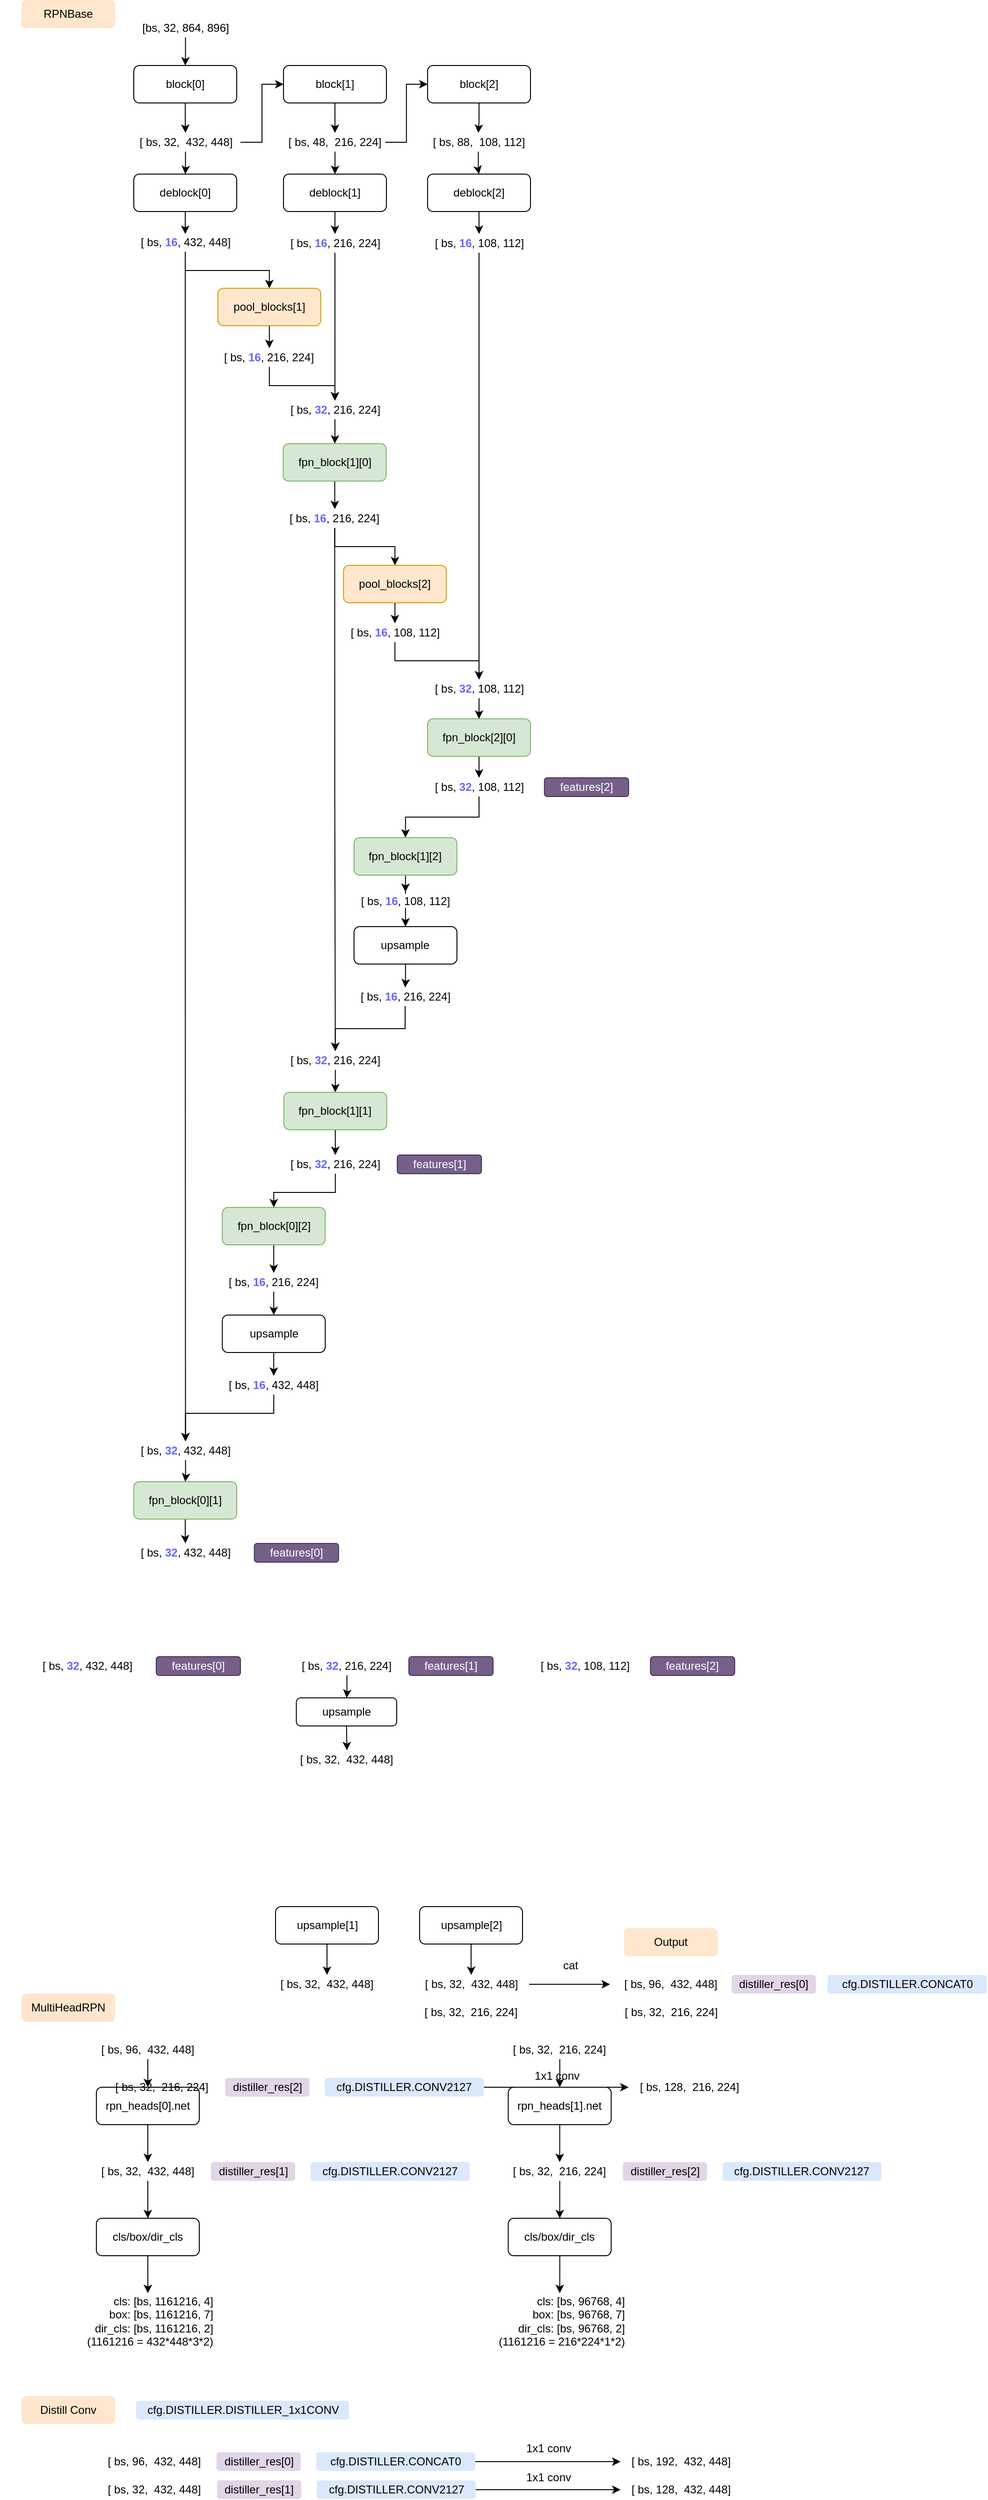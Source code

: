 <mxfile version="14.8.0" type="github">
  <diagram id="KPbSdK8hrhy4o_54Y12F" name="Page-1">
    <mxGraphModel dx="1357" dy="777" grid="1" gridSize="10" guides="1" tooltips="1" connect="1" arrows="1" fold="1" page="1" pageScale="1" pageWidth="2500" pageHeight="3200" math="0" shadow="0">
      <root>
        <mxCell id="0" />
        <mxCell id="1" parent="0" />
        <mxCell id="MGecMGWnMkol5uJ0eFOr-1" style="edgeStyle=orthogonalEdgeStyle;rounded=0;orthogonalLoop=1;jettySize=auto;html=1;entryX=0.5;entryY=0;entryDx=0;entryDy=0;" edge="1" parent="1" source="MGecMGWnMkol5uJ0eFOr-2" target="MGecMGWnMkol5uJ0eFOr-8">
          <mxGeometry relative="1" as="geometry" />
        </mxCell>
        <mxCell id="MGecMGWnMkol5uJ0eFOr-2" value="block[0]" style="rounded=1;whiteSpace=wrap;html=1;" vertex="1" parent="1">
          <mxGeometry x="160" y="140" width="110" height="40" as="geometry" />
        </mxCell>
        <mxCell id="MGecMGWnMkol5uJ0eFOr-3" style="edgeStyle=orthogonalEdgeStyle;rounded=0;orthogonalLoop=1;jettySize=auto;html=1;entryX=0.5;entryY=0;entryDx=0;entryDy=0;" edge="1" parent="1" source="MGecMGWnMkol5uJ0eFOr-4" target="MGecMGWnMkol5uJ0eFOr-10">
          <mxGeometry relative="1" as="geometry" />
        </mxCell>
        <mxCell id="MGecMGWnMkol5uJ0eFOr-4" value="block[1]" style="rounded=1;whiteSpace=wrap;html=1;" vertex="1" parent="1">
          <mxGeometry x="320" y="140" width="110" height="40" as="geometry" />
        </mxCell>
        <mxCell id="MGecMGWnMkol5uJ0eFOr-5" style="edgeStyle=orthogonalEdgeStyle;rounded=0;orthogonalLoop=1;jettySize=auto;html=1;entryX=0.5;entryY=0;entryDx=0;entryDy=0;" edge="1" parent="1" source="MGecMGWnMkol5uJ0eFOr-6" target="MGecMGWnMkol5uJ0eFOr-12">
          <mxGeometry relative="1" as="geometry" />
        </mxCell>
        <mxCell id="MGecMGWnMkol5uJ0eFOr-6" value="block[2]" style="rounded=1;whiteSpace=wrap;html=1;" vertex="1" parent="1">
          <mxGeometry x="474" y="140" width="110" height="40" as="geometry" />
        </mxCell>
        <mxCell id="MGecMGWnMkol5uJ0eFOr-7" style="edgeStyle=orthogonalEdgeStyle;rounded=0;orthogonalLoop=1;jettySize=auto;html=1;entryX=0.5;entryY=0;entryDx=0;entryDy=0;" edge="1" parent="1" source="MGecMGWnMkol5uJ0eFOr-8" target="MGecMGWnMkol5uJ0eFOr-14">
          <mxGeometry relative="1" as="geometry" />
        </mxCell>
        <mxCell id="MGecMGWnMkol5uJ0eFOr-87" style="edgeStyle=orthogonalEdgeStyle;rounded=0;orthogonalLoop=1;jettySize=auto;html=1;entryX=0;entryY=0.5;entryDx=0;entryDy=0;" edge="1" parent="1" source="MGecMGWnMkol5uJ0eFOr-8" target="MGecMGWnMkol5uJ0eFOr-4">
          <mxGeometry relative="1" as="geometry" />
        </mxCell>
        <mxCell id="MGecMGWnMkol5uJ0eFOr-8" value="[ bs, 32,&amp;nbsp; 432, 448]" style="text;html=1;strokeColor=none;fillColor=none;align=center;verticalAlign=middle;whiteSpace=wrap;rounded=0;" vertex="1" parent="1">
          <mxGeometry x="156.5" y="212" width="117.5" height="20" as="geometry" />
        </mxCell>
        <mxCell id="MGecMGWnMkol5uJ0eFOr-9" style="edgeStyle=orthogonalEdgeStyle;rounded=0;orthogonalLoop=1;jettySize=auto;html=1;entryX=0.5;entryY=0;entryDx=0;entryDy=0;" edge="1" parent="1" source="MGecMGWnMkol5uJ0eFOr-10" target="MGecMGWnMkol5uJ0eFOr-16">
          <mxGeometry relative="1" as="geometry" />
        </mxCell>
        <mxCell id="MGecMGWnMkol5uJ0eFOr-88" style="edgeStyle=orthogonalEdgeStyle;rounded=0;orthogonalLoop=1;jettySize=auto;html=1;entryX=0;entryY=0.5;entryDx=0;entryDy=0;" edge="1" parent="1" source="MGecMGWnMkol5uJ0eFOr-10" target="MGecMGWnMkol5uJ0eFOr-6">
          <mxGeometry relative="1" as="geometry" />
        </mxCell>
        <mxCell id="MGecMGWnMkol5uJ0eFOr-10" value="[ bs, 48,&amp;nbsp; 216, 224]" style="text;html=1;strokeColor=none;fillColor=none;align=center;verticalAlign=middle;whiteSpace=wrap;rounded=0;" vertex="1" parent="1">
          <mxGeometry x="321.25" y="212" width="107.5" height="20" as="geometry" />
        </mxCell>
        <mxCell id="MGecMGWnMkol5uJ0eFOr-11" style="edgeStyle=orthogonalEdgeStyle;rounded=0;orthogonalLoop=1;jettySize=auto;html=1;entryX=0.5;entryY=0;entryDx=0;entryDy=0;" edge="1" parent="1" source="MGecMGWnMkol5uJ0eFOr-12" target="MGecMGWnMkol5uJ0eFOr-18">
          <mxGeometry relative="1" as="geometry" />
        </mxCell>
        <mxCell id="MGecMGWnMkol5uJ0eFOr-12" value="[ bs, 88,&amp;nbsp; 108, 112]" style="text;html=1;strokeColor=none;fillColor=none;align=center;verticalAlign=middle;whiteSpace=wrap;rounded=0;" vertex="1" parent="1">
          <mxGeometry x="472.5" y="212" width="111.5" height="20" as="geometry" />
        </mxCell>
        <mxCell id="MGecMGWnMkol5uJ0eFOr-13" style="edgeStyle=orthogonalEdgeStyle;rounded=0;orthogonalLoop=1;jettySize=auto;html=1;entryX=0.5;entryY=0;entryDx=0;entryDy=0;" edge="1" parent="1" source="MGecMGWnMkol5uJ0eFOr-14">
          <mxGeometry relative="1" as="geometry">
            <mxPoint x="215" y="320" as="targetPoint" />
          </mxGeometry>
        </mxCell>
        <mxCell id="MGecMGWnMkol5uJ0eFOr-14" value="deblock[0]" style="rounded=1;whiteSpace=wrap;html=1;" vertex="1" parent="1">
          <mxGeometry x="160" y="256" width="110" height="40" as="geometry" />
        </mxCell>
        <mxCell id="MGecMGWnMkol5uJ0eFOr-15" style="edgeStyle=orthogonalEdgeStyle;rounded=0;orthogonalLoop=1;jettySize=auto;html=1;" edge="1" parent="1" source="MGecMGWnMkol5uJ0eFOr-16" target="MGecMGWnMkol5uJ0eFOr-22">
          <mxGeometry relative="1" as="geometry" />
        </mxCell>
        <mxCell id="MGecMGWnMkol5uJ0eFOr-16" value="deblock[1]" style="rounded=1;whiteSpace=wrap;html=1;" vertex="1" parent="1">
          <mxGeometry x="320" y="256" width="110" height="40" as="geometry" />
        </mxCell>
        <mxCell id="MGecMGWnMkol5uJ0eFOr-17" style="edgeStyle=orthogonalEdgeStyle;rounded=0;orthogonalLoop=1;jettySize=auto;html=1;entryX=0.5;entryY=0;entryDx=0;entryDy=0;" edge="1" parent="1" source="MGecMGWnMkol5uJ0eFOr-18" target="MGecMGWnMkol5uJ0eFOr-24">
          <mxGeometry relative="1" as="geometry" />
        </mxCell>
        <mxCell id="MGecMGWnMkol5uJ0eFOr-18" value="deblock[2]" style="rounded=1;whiteSpace=wrap;html=1;" vertex="1" parent="1">
          <mxGeometry x="474" y="256" width="110" height="40" as="geometry" />
        </mxCell>
        <mxCell id="MGecMGWnMkol5uJ0eFOr-105" style="edgeStyle=orthogonalEdgeStyle;rounded=0;orthogonalLoop=1;jettySize=auto;html=1;entryX=0.5;entryY=0;entryDx=0;entryDy=0;" edge="1" parent="1" source="MGecMGWnMkol5uJ0eFOr-20" target="MGecMGWnMkol5uJ0eFOr-90">
          <mxGeometry relative="1" as="geometry" />
        </mxCell>
        <mxCell id="MGecMGWnMkol5uJ0eFOr-142" style="edgeStyle=orthogonalEdgeStyle;rounded=0;orthogonalLoop=1;jettySize=auto;html=1;entryX=0.5;entryY=0;entryDx=0;entryDy=0;" edge="1" parent="1" source="MGecMGWnMkol5uJ0eFOr-20" target="MGecMGWnMkol5uJ0eFOr-141">
          <mxGeometry relative="1" as="geometry" />
        </mxCell>
        <mxCell id="MGecMGWnMkol5uJ0eFOr-20" value="[ bs, &lt;font color=&quot;#6666ff&quot;&gt;&lt;b&gt;16&lt;/b&gt;&lt;/font&gt;, 432, 448]" style="text;html=1;strokeColor=none;fillColor=none;align=center;verticalAlign=middle;whiteSpace=wrap;rounded=0;" vertex="1" parent="1">
          <mxGeometry x="122.5" y="319" width="185" height="20" as="geometry" />
        </mxCell>
        <mxCell id="MGecMGWnMkol5uJ0eFOr-98" style="edgeStyle=orthogonalEdgeStyle;rounded=0;orthogonalLoop=1;jettySize=auto;html=1;entryX=0.5;entryY=0;entryDx=0;entryDy=0;" edge="1" parent="1" source="MGecMGWnMkol5uJ0eFOr-22" target="MGecMGWnMkol5uJ0eFOr-94">
          <mxGeometry relative="1" as="geometry" />
        </mxCell>
        <mxCell id="MGecMGWnMkol5uJ0eFOr-22" value="[ bs,&amp;nbsp;&lt;font color=&quot;#6666ff&quot;&gt;&lt;b&gt;16&lt;/b&gt;&lt;/font&gt;,&amp;nbsp;216, 224]" style="text;html=1;strokeColor=none;fillColor=none;align=center;verticalAlign=middle;whiteSpace=wrap;rounded=0;" vertex="1" parent="1">
          <mxGeometry x="282.5" y="320" width="185" height="20" as="geometry" />
        </mxCell>
        <mxCell id="MGecMGWnMkol5uJ0eFOr-110" style="edgeStyle=orthogonalEdgeStyle;rounded=0;orthogonalLoop=1;jettySize=auto;html=1;entryX=0.5;entryY=0;entryDx=0;entryDy=0;" edge="1" parent="1" source="MGecMGWnMkol5uJ0eFOr-24" target="MGecMGWnMkol5uJ0eFOr-108">
          <mxGeometry relative="1" as="geometry" />
        </mxCell>
        <mxCell id="MGecMGWnMkol5uJ0eFOr-24" value="[ bs,&amp;nbsp;&lt;b style=&quot;color: rgb(102 , 102 , 255)&quot;&gt;16&lt;/b&gt;, 108, 112]" style="text;html=1;strokeColor=none;fillColor=none;align=center;verticalAlign=middle;whiteSpace=wrap;rounded=0;" vertex="1" parent="1">
          <mxGeometry x="436.5" y="320" width="185" height="20" as="geometry" />
        </mxCell>
        <mxCell id="MGecMGWnMkol5uJ0eFOr-25" style="edgeStyle=orthogonalEdgeStyle;rounded=0;orthogonalLoop=1;jettySize=auto;html=1;entryX=0.5;entryY=0;entryDx=0;entryDy=0;exitX=0.5;exitY=1;exitDx=0;exitDy=0;" edge="1" parent="1" source="MGecMGWnMkol5uJ0eFOr-26" target="MGecMGWnMkol5uJ0eFOr-27">
          <mxGeometry relative="1" as="geometry" />
        </mxCell>
        <mxCell id="MGecMGWnMkol5uJ0eFOr-26" value="upsample" style="rounded=1;whiteSpace=wrap;html=1;" vertex="1" parent="1">
          <mxGeometry x="333.75" y="1884" width="107.25" height="30" as="geometry" />
        </mxCell>
        <mxCell id="MGecMGWnMkol5uJ0eFOr-27" value="[ bs, 32,&amp;nbsp; 432, 448]" style="text;html=1;strokeColor=none;fillColor=none;align=center;verticalAlign=middle;whiteSpace=wrap;rounded=0;" vertex="1" parent="1">
          <mxGeometry x="295.25" y="1940" width="185" height="20" as="geometry" />
        </mxCell>
        <mxCell id="MGecMGWnMkol5uJ0eFOr-28" style="edgeStyle=orthogonalEdgeStyle;rounded=0;orthogonalLoop=1;jettySize=auto;html=1;entryX=0.5;entryY=0;entryDx=0;entryDy=0;" edge="1" parent="1" source="MGecMGWnMkol5uJ0eFOr-29" target="MGecMGWnMkol5uJ0eFOr-32">
          <mxGeometry relative="1" as="geometry" />
        </mxCell>
        <mxCell id="MGecMGWnMkol5uJ0eFOr-29" value="upsample[1]" style="rounded=1;whiteSpace=wrap;html=1;" vertex="1" parent="1">
          <mxGeometry x="311.5" y="2107" width="110" height="40" as="geometry" />
        </mxCell>
        <mxCell id="MGecMGWnMkol5uJ0eFOr-30" style="edgeStyle=orthogonalEdgeStyle;rounded=0;orthogonalLoop=1;jettySize=auto;html=1;entryX=0.5;entryY=0;entryDx=0;entryDy=0;" edge="1" parent="1" source="MGecMGWnMkol5uJ0eFOr-31" target="MGecMGWnMkol5uJ0eFOr-34">
          <mxGeometry relative="1" as="geometry" />
        </mxCell>
        <mxCell id="MGecMGWnMkol5uJ0eFOr-31" value="upsample[2]" style="rounded=1;whiteSpace=wrap;html=1;" vertex="1" parent="1">
          <mxGeometry x="465.5" y="2107" width="110" height="40" as="geometry" />
        </mxCell>
        <mxCell id="MGecMGWnMkol5uJ0eFOr-32" value="[ bs, 32,&amp;nbsp; 432, 448]" style="text;html=1;strokeColor=none;fillColor=none;align=center;verticalAlign=middle;whiteSpace=wrap;rounded=0;" vertex="1" parent="1">
          <mxGeometry x="274" y="2180" width="185" height="20" as="geometry" />
        </mxCell>
        <mxCell id="MGecMGWnMkol5uJ0eFOr-33" style="edgeStyle=orthogonalEdgeStyle;rounded=0;orthogonalLoop=1;jettySize=auto;html=1;" edge="1" parent="1" source="MGecMGWnMkol5uJ0eFOr-34" target="MGecMGWnMkol5uJ0eFOr-36">
          <mxGeometry relative="1" as="geometry" />
        </mxCell>
        <mxCell id="MGecMGWnMkol5uJ0eFOr-34" value="[ bs, 32,&amp;nbsp; 432, 448]" style="text;html=1;strokeColor=none;fillColor=none;align=center;verticalAlign=middle;whiteSpace=wrap;rounded=0;" vertex="1" parent="1">
          <mxGeometry x="459" y="2180" width="123.5" height="20" as="geometry" />
        </mxCell>
        <mxCell id="MGecMGWnMkol5uJ0eFOr-35" value="[ bs, 32,&amp;nbsp; 216, 224]" style="text;html=1;strokeColor=none;fillColor=none;align=center;verticalAlign=middle;whiteSpace=wrap;rounded=0;" vertex="1" parent="1">
          <mxGeometry x="428" y="2210" width="185" height="20" as="geometry" />
        </mxCell>
        <mxCell id="MGecMGWnMkol5uJ0eFOr-36" value="[ bs, 96,&amp;nbsp; 432, 448]" style="text;html=1;strokeColor=none;fillColor=none;align=center;verticalAlign=middle;whiteSpace=wrap;rounded=0;" vertex="1" parent="1">
          <mxGeometry x="669" y="2180" width="130" height="20" as="geometry" />
        </mxCell>
        <mxCell id="MGecMGWnMkol5uJ0eFOr-37" value="[ bs, 32,&amp;nbsp; 216, 224]" style="text;html=1;strokeColor=none;fillColor=none;align=center;verticalAlign=middle;whiteSpace=wrap;rounded=0;" vertex="1" parent="1">
          <mxGeometry x="641.5" y="2210" width="185" height="20" as="geometry" />
        </mxCell>
        <mxCell id="MGecMGWnMkol5uJ0eFOr-38" value="cat" style="text;html=1;strokeColor=none;fillColor=none;align=center;verticalAlign=middle;whiteSpace=wrap;rounded=0;" vertex="1" parent="1">
          <mxGeometry x="591.5" y="2160" width="70" height="20" as="geometry" />
        </mxCell>
        <mxCell id="MGecMGWnMkol5uJ0eFOr-39" value="RPNBase" style="rounded=1;whiteSpace=wrap;html=1;fillColor=#ffe6cc;strokeColor=none;" vertex="1" parent="1">
          <mxGeometry x="40" y="70" width="100" height="30" as="geometry" />
        </mxCell>
        <mxCell id="MGecMGWnMkol5uJ0eFOr-40" value="Output" style="rounded=1;whiteSpace=wrap;html=1;fillColor=#ffe6cc;strokeColor=none;" vertex="1" parent="1">
          <mxGeometry x="684" y="2130" width="100" height="30" as="geometry" />
        </mxCell>
        <mxCell id="MGecMGWnMkol5uJ0eFOr-41" value="distiller_res[0]" style="rounded=1;whiteSpace=wrap;html=1;fillColor=#e1d5e7;strokeColor=none;" vertex="1" parent="1">
          <mxGeometry x="799" y="2180" width="90" height="20" as="geometry" />
        </mxCell>
        <mxCell id="MGecMGWnMkol5uJ0eFOr-42" value="MultiHeadRPN" style="rounded=1;whiteSpace=wrap;html=1;fillColor=#ffe6cc;strokeColor=none;" vertex="1" parent="1">
          <mxGeometry x="40.0" y="2200" width="100" height="30" as="geometry" />
        </mxCell>
        <mxCell id="MGecMGWnMkol5uJ0eFOr-43" value="cfg.DISTILLER.CONCAT0" style="rounded=1;whiteSpace=wrap;html=1;fillColor=#dae8fc;strokeColor=none;" vertex="1" parent="1">
          <mxGeometry x="901.5" y="2180" width="170" height="20" as="geometry" />
        </mxCell>
        <mxCell id="MGecMGWnMkol5uJ0eFOr-44" style="edgeStyle=orthogonalEdgeStyle;rounded=0;orthogonalLoop=1;jettySize=auto;html=1;entryX=0.5;entryY=0;entryDx=0;entryDy=0;" edge="1" parent="1" source="MGecMGWnMkol5uJ0eFOr-45" target="MGecMGWnMkol5uJ0eFOr-49">
          <mxGeometry relative="1" as="geometry" />
        </mxCell>
        <mxCell id="MGecMGWnMkol5uJ0eFOr-45" value="rpn_heads[0].net" style="rounded=1;whiteSpace=wrap;html=1;" vertex="1" parent="1">
          <mxGeometry x="120" y="2300" width="110" height="40" as="geometry" />
        </mxCell>
        <mxCell id="MGecMGWnMkol5uJ0eFOr-46" style="edgeStyle=orthogonalEdgeStyle;rounded=0;orthogonalLoop=1;jettySize=auto;html=1;entryX=0.5;entryY=0;entryDx=0;entryDy=0;" edge="1" parent="1" source="MGecMGWnMkol5uJ0eFOr-47" target="MGecMGWnMkol5uJ0eFOr-45">
          <mxGeometry relative="1" as="geometry" />
        </mxCell>
        <mxCell id="MGecMGWnMkol5uJ0eFOr-47" value="[ bs, 96,&amp;nbsp; 432, 448]" style="text;html=1;strokeColor=none;fillColor=none;align=center;verticalAlign=middle;whiteSpace=wrap;rounded=0;" vertex="1" parent="1">
          <mxGeometry x="110" y="2250" width="130" height="20" as="geometry" />
        </mxCell>
        <mxCell id="MGecMGWnMkol5uJ0eFOr-48" style="edgeStyle=orthogonalEdgeStyle;rounded=0;orthogonalLoop=1;jettySize=auto;html=1;" edge="1" parent="1" source="MGecMGWnMkol5uJ0eFOr-49" target="MGecMGWnMkol5uJ0eFOr-51">
          <mxGeometry relative="1" as="geometry" />
        </mxCell>
        <mxCell id="MGecMGWnMkol5uJ0eFOr-49" value="[ bs, 32,&amp;nbsp; 432, 448]" style="text;html=1;strokeColor=none;fillColor=none;align=center;verticalAlign=middle;whiteSpace=wrap;rounded=0;" vertex="1" parent="1">
          <mxGeometry x="110" y="2380" width="130" height="20" as="geometry" />
        </mxCell>
        <mxCell id="MGecMGWnMkol5uJ0eFOr-50" style="edgeStyle=orthogonalEdgeStyle;rounded=0;orthogonalLoop=1;jettySize=auto;html=1;" edge="1" parent="1" source="MGecMGWnMkol5uJ0eFOr-51" target="MGecMGWnMkol5uJ0eFOr-52">
          <mxGeometry relative="1" as="geometry" />
        </mxCell>
        <mxCell id="MGecMGWnMkol5uJ0eFOr-51" value="cls/box/dir_cls" style="rounded=1;whiteSpace=wrap;html=1;" vertex="1" parent="1">
          <mxGeometry x="120" y="2440" width="110" height="40" as="geometry" />
        </mxCell>
        <mxCell id="MGecMGWnMkol5uJ0eFOr-52" value="cls: [bs, 1161216, 4]&lt;br&gt;box: [bs, 1161216, 7]&lt;br&gt;dir_cls: [bs, 1161216, 2]&lt;br&gt;(1161216 = 432*448*3*2)" style="text;html=1;strokeColor=none;fillColor=none;align=right;verticalAlign=middle;whiteSpace=wrap;rounded=0;" vertex="1" parent="1">
          <mxGeometry x="103.75" y="2520" width="142.5" height="60" as="geometry" />
        </mxCell>
        <mxCell id="MGecMGWnMkol5uJ0eFOr-53" value="distiller_res[1]" style="rounded=1;whiteSpace=wrap;html=1;fillColor=#e1d5e7;strokeColor=none;" vertex="1" parent="1">
          <mxGeometry x="242.5" y="2380" width="90" height="20" as="geometry" />
        </mxCell>
        <mxCell id="MGecMGWnMkol5uJ0eFOr-54" value="cfg.DISTILLER.CONV2127" style="rounded=1;whiteSpace=wrap;html=1;fillColor=#dae8fc;strokeColor=none;" vertex="1" parent="1">
          <mxGeometry x="349" y="2380" width="170" height="20" as="geometry" />
        </mxCell>
        <mxCell id="MGecMGWnMkol5uJ0eFOr-55" style="edgeStyle=orthogonalEdgeStyle;rounded=0;orthogonalLoop=1;jettySize=auto;html=1;entryX=0.5;entryY=0;entryDx=0;entryDy=0;" edge="1" parent="1" source="MGecMGWnMkol5uJ0eFOr-56" target="MGecMGWnMkol5uJ0eFOr-60">
          <mxGeometry relative="1" as="geometry" />
        </mxCell>
        <mxCell id="MGecMGWnMkol5uJ0eFOr-56" value="rpn_heads[1].net" style="rounded=1;whiteSpace=wrap;html=1;" vertex="1" parent="1">
          <mxGeometry x="560.25" y="2300" width="110" height="40" as="geometry" />
        </mxCell>
        <mxCell id="MGecMGWnMkol5uJ0eFOr-57" style="edgeStyle=orthogonalEdgeStyle;rounded=0;orthogonalLoop=1;jettySize=auto;html=1;entryX=0.5;entryY=0;entryDx=0;entryDy=0;" edge="1" parent="1" source="MGecMGWnMkol5uJ0eFOr-58" target="MGecMGWnMkol5uJ0eFOr-56">
          <mxGeometry relative="1" as="geometry" />
        </mxCell>
        <mxCell id="MGecMGWnMkol5uJ0eFOr-58" value="[ bs, 32,&amp;nbsp; 216, 224]" style="text;html=1;strokeColor=none;fillColor=none;align=center;verticalAlign=middle;whiteSpace=wrap;rounded=0;" vertex="1" parent="1">
          <mxGeometry x="550.25" y="2250" width="130" height="20" as="geometry" />
        </mxCell>
        <mxCell id="MGecMGWnMkol5uJ0eFOr-59" style="edgeStyle=orthogonalEdgeStyle;rounded=0;orthogonalLoop=1;jettySize=auto;html=1;" edge="1" parent="1" source="MGecMGWnMkol5uJ0eFOr-60" target="MGecMGWnMkol5uJ0eFOr-62">
          <mxGeometry relative="1" as="geometry" />
        </mxCell>
        <mxCell id="MGecMGWnMkol5uJ0eFOr-60" value="[ bs, 32,&amp;nbsp; 216, 224]" style="text;html=1;strokeColor=none;fillColor=none;align=center;verticalAlign=middle;whiteSpace=wrap;rounded=0;" vertex="1" parent="1">
          <mxGeometry x="550.25" y="2380" width="130" height="20" as="geometry" />
        </mxCell>
        <mxCell id="MGecMGWnMkol5uJ0eFOr-61" style="edgeStyle=orthogonalEdgeStyle;rounded=0;orthogonalLoop=1;jettySize=auto;html=1;" edge="1" parent="1" source="MGecMGWnMkol5uJ0eFOr-62" target="MGecMGWnMkol5uJ0eFOr-63">
          <mxGeometry relative="1" as="geometry" />
        </mxCell>
        <mxCell id="MGecMGWnMkol5uJ0eFOr-62" value="cls/box/dir_cls" style="rounded=1;whiteSpace=wrap;html=1;" vertex="1" parent="1">
          <mxGeometry x="560.25" y="2440" width="110" height="40" as="geometry" />
        </mxCell>
        <mxCell id="MGecMGWnMkol5uJ0eFOr-63" value="cls: [bs, 96768, 4]&lt;br&gt;box: [bs, 96768, 7]&lt;br&gt;dir_cls: [bs, 96768, 2]&lt;br&gt;(1161216 = 216*224*1*2)" style="text;html=1;strokeColor=none;fillColor=none;align=right;verticalAlign=middle;whiteSpace=wrap;rounded=0;" vertex="1" parent="1">
          <mxGeometry x="544" y="2520" width="142.5" height="60" as="geometry" />
        </mxCell>
        <mxCell id="MGecMGWnMkol5uJ0eFOr-64" value="distiller_res[2]" style="rounded=1;whiteSpace=wrap;html=1;fillColor=#e1d5e7;strokeColor=none;" vertex="1" parent="1">
          <mxGeometry x="682.75" y="2380" width="90" height="20" as="geometry" />
        </mxCell>
        <mxCell id="MGecMGWnMkol5uJ0eFOr-65" value="cfg.DISTILLER.CONV2127" style="rounded=1;whiteSpace=wrap;html=1;fillColor=#dae8fc;strokeColor=none;" vertex="1" parent="1">
          <mxGeometry x="789.25" y="2380" width="170" height="20" as="geometry" />
        </mxCell>
        <mxCell id="MGecMGWnMkol5uJ0eFOr-66" value="Distill Conv" style="rounded=1;whiteSpace=wrap;html=1;fillColor=#ffe6cc;strokeColor=none;" vertex="1" parent="1">
          <mxGeometry x="40.0" y="2630" width="100" height="30" as="geometry" />
        </mxCell>
        <mxCell id="MGecMGWnMkol5uJ0eFOr-67" value="[ bs, 96,&amp;nbsp; 432, 448]" style="text;html=1;strokeColor=none;fillColor=none;align=center;verticalAlign=middle;whiteSpace=wrap;rounded=0;" vertex="1" parent="1">
          <mxGeometry x="116.5" y="2690" width="130" height="20" as="geometry" />
        </mxCell>
        <mxCell id="MGecMGWnMkol5uJ0eFOr-68" value="distiller_res[0]" style="rounded=1;whiteSpace=wrap;html=1;fillColor=#e1d5e7;strokeColor=none;" vertex="1" parent="1">
          <mxGeometry x="248.5" y="2690" width="90" height="20" as="geometry" />
        </mxCell>
        <mxCell id="MGecMGWnMkol5uJ0eFOr-69" style="edgeStyle=orthogonalEdgeStyle;rounded=0;orthogonalLoop=1;jettySize=auto;html=1;" edge="1" parent="1" source="MGecMGWnMkol5uJ0eFOr-70" target="MGecMGWnMkol5uJ0eFOr-80">
          <mxGeometry relative="1" as="geometry" />
        </mxCell>
        <mxCell id="MGecMGWnMkol5uJ0eFOr-70" value="cfg.DISTILLER.CONCAT0" style="rounded=1;whiteSpace=wrap;html=1;fillColor=#dae8fc;strokeColor=none;" vertex="1" parent="1">
          <mxGeometry x="355" y="2690" width="170" height="20" as="geometry" />
        </mxCell>
        <mxCell id="MGecMGWnMkol5uJ0eFOr-71" value="[ bs, 32,&amp;nbsp; 432, 448]" style="text;html=1;strokeColor=none;fillColor=none;align=center;verticalAlign=middle;whiteSpace=wrap;rounded=0;" vertex="1" parent="1">
          <mxGeometry x="116.5" y="2720" width="130" height="20" as="geometry" />
        </mxCell>
        <mxCell id="MGecMGWnMkol5uJ0eFOr-72" value="distiller_res[1]" style="rounded=1;whiteSpace=wrap;html=1;fillColor=#e1d5e7;strokeColor=none;" vertex="1" parent="1">
          <mxGeometry x="249" y="2720" width="90" height="20" as="geometry" />
        </mxCell>
        <mxCell id="MGecMGWnMkol5uJ0eFOr-73" style="edgeStyle=orthogonalEdgeStyle;rounded=0;orthogonalLoop=1;jettySize=auto;html=1;entryX=0;entryY=0.5;entryDx=0;entryDy=0;" edge="1" parent="1" source="MGecMGWnMkol5uJ0eFOr-74" target="MGecMGWnMkol5uJ0eFOr-81">
          <mxGeometry relative="1" as="geometry" />
        </mxCell>
        <mxCell id="MGecMGWnMkol5uJ0eFOr-74" value="cfg.DISTILLER.CONV2127" style="rounded=1;whiteSpace=wrap;html=1;fillColor=#dae8fc;strokeColor=none;" vertex="1" parent="1">
          <mxGeometry x="355.5" y="2720" width="170" height="20" as="geometry" />
        </mxCell>
        <mxCell id="MGecMGWnMkol5uJ0eFOr-75" value="[ bs, 32,&amp;nbsp; 216, 224]" style="text;html=1;strokeColor=none;fillColor=none;align=center;verticalAlign=middle;whiteSpace=wrap;rounded=0;" vertex="1" parent="1">
          <mxGeometry x="125.13" y="2290" width="130" height="20" as="geometry" />
        </mxCell>
        <mxCell id="MGecMGWnMkol5uJ0eFOr-76" value="distiller_res[2]" style="rounded=1;whiteSpace=wrap;html=1;fillColor=#e1d5e7;strokeColor=none;" vertex="1" parent="1">
          <mxGeometry x="257.63" y="2290" width="90" height="20" as="geometry" />
        </mxCell>
        <mxCell id="MGecMGWnMkol5uJ0eFOr-77" style="edgeStyle=orthogonalEdgeStyle;rounded=0;orthogonalLoop=1;jettySize=auto;html=1;" edge="1" parent="1" source="MGecMGWnMkol5uJ0eFOr-78" target="MGecMGWnMkol5uJ0eFOr-82">
          <mxGeometry relative="1" as="geometry" />
        </mxCell>
        <mxCell id="MGecMGWnMkol5uJ0eFOr-78" value="cfg.DISTILLER.CONV2127" style="rounded=1;whiteSpace=wrap;html=1;fillColor=#dae8fc;strokeColor=none;" vertex="1" parent="1">
          <mxGeometry x="364.13" y="2290" width="170" height="20" as="geometry" />
        </mxCell>
        <mxCell id="MGecMGWnMkol5uJ0eFOr-79" value="cfg.DISTILLER.DISTILLER_1x1CONV" style="rounded=1;whiteSpace=wrap;html=1;fillColor=#dae8fc;strokeColor=none;" vertex="1" parent="1">
          <mxGeometry x="162.5" y="2635" width="227.5" height="20" as="geometry" />
        </mxCell>
        <mxCell id="MGecMGWnMkol5uJ0eFOr-80" value="[ bs, 192,&amp;nbsp; 432, 448]" style="text;html=1;strokeColor=none;fillColor=none;align=center;verticalAlign=middle;whiteSpace=wrap;rounded=0;" vertex="1" parent="1">
          <mxGeometry x="680.25" y="2690" width="130" height="20" as="geometry" />
        </mxCell>
        <mxCell id="MGecMGWnMkol5uJ0eFOr-81" value="[ bs, 128,&amp;nbsp; 432, 448]" style="text;html=1;strokeColor=none;fillColor=none;align=center;verticalAlign=middle;whiteSpace=wrap;rounded=0;" vertex="1" parent="1">
          <mxGeometry x="680.25" y="2720" width="130" height="20" as="geometry" />
        </mxCell>
        <mxCell id="MGecMGWnMkol5uJ0eFOr-82" value="[ bs, 128,&amp;nbsp; 216, 224]" style="text;html=1;strokeColor=none;fillColor=none;align=center;verticalAlign=middle;whiteSpace=wrap;rounded=0;" vertex="1" parent="1">
          <mxGeometry x="688.88" y="2290" width="130" height="20" as="geometry" />
        </mxCell>
        <mxCell id="MGecMGWnMkol5uJ0eFOr-83" value="1x1 conv" style="text;html=1;align=center;verticalAlign=middle;resizable=0;points=[];autosize=1;" vertex="1" parent="1">
          <mxGeometry x="573" y="2676" width="60" height="20" as="geometry" />
        </mxCell>
        <mxCell id="MGecMGWnMkol5uJ0eFOr-84" value="1x1 conv" style="text;html=1;align=center;verticalAlign=middle;resizable=0;points=[];autosize=1;" vertex="1" parent="1">
          <mxGeometry x="573" y="2707" width="60" height="20" as="geometry" />
        </mxCell>
        <mxCell id="MGecMGWnMkol5uJ0eFOr-85" value="1x1 conv" style="text;html=1;align=center;verticalAlign=middle;resizable=0;points=[];autosize=1;" vertex="1" parent="1">
          <mxGeometry x="582.13" y="2278" width="60" height="20" as="geometry" />
        </mxCell>
        <mxCell id="MGecMGWnMkol5uJ0eFOr-89" style="edgeStyle=orthogonalEdgeStyle;rounded=0;orthogonalLoop=1;jettySize=auto;html=1;" edge="1" parent="1" source="MGecMGWnMkol5uJ0eFOr-86" target="MGecMGWnMkol5uJ0eFOr-2">
          <mxGeometry relative="1" as="geometry" />
        </mxCell>
        <mxCell id="MGecMGWnMkol5uJ0eFOr-86" value="[bs, 32, 864, 896]" style="text;html=1;strokeColor=none;fillColor=none;align=center;verticalAlign=middle;whiteSpace=wrap;rounded=0;" vertex="1" parent="1">
          <mxGeometry x="146.63" y="90" width="137.25" height="20" as="geometry" />
        </mxCell>
        <mxCell id="MGecMGWnMkol5uJ0eFOr-93" style="edgeStyle=orthogonalEdgeStyle;rounded=0;orthogonalLoop=1;jettySize=auto;html=1;" edge="1" parent="1" source="MGecMGWnMkol5uJ0eFOr-90" target="MGecMGWnMkol5uJ0eFOr-92">
          <mxGeometry relative="1" as="geometry" />
        </mxCell>
        <mxCell id="MGecMGWnMkol5uJ0eFOr-90" value="pool_blocks[1]" style="rounded=1;whiteSpace=wrap;html=1;fillColor=#ffe6cc;strokeColor=#d79b00;" vertex="1" parent="1">
          <mxGeometry x="249.88" y="378" width="110" height="40" as="geometry" />
        </mxCell>
        <mxCell id="MGecMGWnMkol5uJ0eFOr-97" style="edgeStyle=orthogonalEdgeStyle;rounded=0;orthogonalLoop=1;jettySize=auto;html=1;entryX=0.5;entryY=0;entryDx=0;entryDy=0;" edge="1" parent="1" source="MGecMGWnMkol5uJ0eFOr-92" target="MGecMGWnMkol5uJ0eFOr-94">
          <mxGeometry relative="1" as="geometry" />
        </mxCell>
        <mxCell id="MGecMGWnMkol5uJ0eFOr-92" value="[ bs, &lt;font color=&quot;#6666ff&quot;&gt;&lt;b&gt;16&lt;/b&gt;&lt;/font&gt;, 216, 224]" style="text;html=1;strokeColor=none;fillColor=none;align=center;verticalAlign=middle;whiteSpace=wrap;rounded=0;" vertex="1" parent="1">
          <mxGeometry x="212.38" y="442" width="185" height="20" as="geometry" />
        </mxCell>
        <mxCell id="MGecMGWnMkol5uJ0eFOr-100" style="edgeStyle=orthogonalEdgeStyle;rounded=0;orthogonalLoop=1;jettySize=auto;html=1;" edge="1" parent="1" source="MGecMGWnMkol5uJ0eFOr-94" target="MGecMGWnMkol5uJ0eFOr-99">
          <mxGeometry relative="1" as="geometry" />
        </mxCell>
        <mxCell id="MGecMGWnMkol5uJ0eFOr-94" value="[ bs, &lt;font color=&quot;#6666ff&quot;&gt;&lt;b&gt;32&lt;/b&gt;&lt;/font&gt;,&amp;nbsp;216, 224]" style="text;html=1;strokeColor=none;fillColor=none;align=center;verticalAlign=middle;whiteSpace=wrap;rounded=0;" vertex="1" parent="1">
          <mxGeometry x="282.5" y="498" width="185" height="20" as="geometry" />
        </mxCell>
        <mxCell id="MGecMGWnMkol5uJ0eFOr-102" style="edgeStyle=orthogonalEdgeStyle;rounded=0;orthogonalLoop=1;jettySize=auto;html=1;" edge="1" parent="1" source="MGecMGWnMkol5uJ0eFOr-99" target="MGecMGWnMkol5uJ0eFOr-101">
          <mxGeometry relative="1" as="geometry" />
        </mxCell>
        <mxCell id="MGecMGWnMkol5uJ0eFOr-99" value="fpn_block[1][0]" style="rounded=1;whiteSpace=wrap;html=1;fillColor=#d5e8d4;strokeColor=#82b366;" vertex="1" parent="1">
          <mxGeometry x="319.75" y="544" width="110" height="40" as="geometry" />
        </mxCell>
        <mxCell id="MGecMGWnMkol5uJ0eFOr-104" style="edgeStyle=orthogonalEdgeStyle;rounded=0;orthogonalLoop=1;jettySize=auto;html=1;entryX=0.5;entryY=0;entryDx=0;entryDy=0;" edge="1" parent="1" source="MGecMGWnMkol5uJ0eFOr-101" target="MGecMGWnMkol5uJ0eFOr-103">
          <mxGeometry relative="1" as="geometry" />
        </mxCell>
        <mxCell id="MGecMGWnMkol5uJ0eFOr-149" style="edgeStyle=orthogonalEdgeStyle;rounded=0;orthogonalLoop=1;jettySize=auto;html=1;entryX=0.5;entryY=0;entryDx=0;entryDy=0;exitX=0.5;exitY=1;exitDx=0;exitDy=0;" edge="1" parent="1" source="MGecMGWnMkol5uJ0eFOr-101" target="MGecMGWnMkol5uJ0eFOr-124">
          <mxGeometry relative="1" as="geometry">
            <Array as="points" />
          </mxGeometry>
        </mxCell>
        <mxCell id="MGecMGWnMkol5uJ0eFOr-101" value="[ bs, &lt;font color=&quot;#6666ff&quot;&gt;&lt;b&gt;16&lt;/b&gt;&lt;/font&gt;,&amp;nbsp;216, 224]" style="text;html=1;strokeColor=none;fillColor=none;align=center;verticalAlign=middle;whiteSpace=wrap;rounded=0;" vertex="1" parent="1">
          <mxGeometry x="282.25" y="614" width="185" height="20" as="geometry" />
        </mxCell>
        <mxCell id="MGecMGWnMkol5uJ0eFOr-107" style="edgeStyle=orthogonalEdgeStyle;rounded=0;orthogonalLoop=1;jettySize=auto;html=1;" edge="1" parent="1" source="MGecMGWnMkol5uJ0eFOr-103" target="MGecMGWnMkol5uJ0eFOr-106">
          <mxGeometry relative="1" as="geometry" />
        </mxCell>
        <mxCell id="MGecMGWnMkol5uJ0eFOr-103" value="pool_blocks[2]" style="rounded=1;whiteSpace=wrap;html=1;fillColor=#ffe6cc;strokeColor=#d79b00;" vertex="1" parent="1">
          <mxGeometry x="384.13" y="674" width="110" height="40" as="geometry" />
        </mxCell>
        <mxCell id="MGecMGWnMkol5uJ0eFOr-109" style="edgeStyle=orthogonalEdgeStyle;rounded=0;orthogonalLoop=1;jettySize=auto;html=1;entryX=0.5;entryY=0;entryDx=0;entryDy=0;" edge="1" parent="1" source="MGecMGWnMkol5uJ0eFOr-106" target="MGecMGWnMkol5uJ0eFOr-108">
          <mxGeometry relative="1" as="geometry" />
        </mxCell>
        <mxCell id="MGecMGWnMkol5uJ0eFOr-106" value="[ bs, &lt;font color=&quot;#6666ff&quot;&gt;&lt;b&gt;16&lt;/b&gt;&lt;/font&gt;, 108, 112]" style="text;html=1;strokeColor=none;fillColor=none;align=center;verticalAlign=middle;whiteSpace=wrap;rounded=0;" vertex="1" parent="1">
          <mxGeometry x="346.63" y="736" width="185" height="20" as="geometry" />
        </mxCell>
        <mxCell id="MGecMGWnMkol5uJ0eFOr-113" style="edgeStyle=orthogonalEdgeStyle;rounded=0;orthogonalLoop=1;jettySize=auto;html=1;" edge="1" parent="1" source="MGecMGWnMkol5uJ0eFOr-108" target="MGecMGWnMkol5uJ0eFOr-112">
          <mxGeometry relative="1" as="geometry" />
        </mxCell>
        <mxCell id="MGecMGWnMkol5uJ0eFOr-108" value="[ bs, &lt;font color=&quot;#6666ff&quot;&gt;&lt;b&gt;32&lt;/b&gt;&lt;/font&gt;, 108, 112]" style="text;html=1;strokeColor=none;fillColor=none;align=center;verticalAlign=middle;whiteSpace=wrap;rounded=0;" vertex="1" parent="1">
          <mxGeometry x="436.5" y="796" width="185" height="20" as="geometry" />
        </mxCell>
        <mxCell id="MGecMGWnMkol5uJ0eFOr-116" style="edgeStyle=orthogonalEdgeStyle;rounded=0;orthogonalLoop=1;jettySize=auto;html=1;" edge="1" parent="1" source="MGecMGWnMkol5uJ0eFOr-111" target="MGecMGWnMkol5uJ0eFOr-115">
          <mxGeometry relative="1" as="geometry" />
        </mxCell>
        <mxCell id="MGecMGWnMkol5uJ0eFOr-111" value="[ bs, &lt;font color=&quot;#6666ff&quot;&gt;&lt;b&gt;32&lt;/b&gt;&lt;/font&gt;, 108, 112]" style="text;html=1;strokeColor=none;fillColor=none;align=center;verticalAlign=middle;whiteSpace=wrap;rounded=0;" vertex="1" parent="1">
          <mxGeometry x="436.5" y="901" width="185" height="20" as="geometry" />
        </mxCell>
        <mxCell id="MGecMGWnMkol5uJ0eFOr-114" style="edgeStyle=orthogonalEdgeStyle;rounded=0;orthogonalLoop=1;jettySize=auto;html=1;" edge="1" parent="1" source="MGecMGWnMkol5uJ0eFOr-112" target="MGecMGWnMkol5uJ0eFOr-111">
          <mxGeometry relative="1" as="geometry" />
        </mxCell>
        <mxCell id="MGecMGWnMkol5uJ0eFOr-112" value="fpn_block[2][0]" style="rounded=1;whiteSpace=wrap;html=1;fillColor=#d5e8d4;strokeColor=#82b366;" vertex="1" parent="1">
          <mxGeometry x="474" y="838" width="110" height="40" as="geometry" />
        </mxCell>
        <mxCell id="MGecMGWnMkol5uJ0eFOr-118" style="edgeStyle=orthogonalEdgeStyle;rounded=0;orthogonalLoop=1;jettySize=auto;html=1;" edge="1" parent="1" source="MGecMGWnMkol5uJ0eFOr-115" target="MGecMGWnMkol5uJ0eFOr-117">
          <mxGeometry relative="1" as="geometry" />
        </mxCell>
        <mxCell id="MGecMGWnMkol5uJ0eFOr-115" value="fpn_block[1][2]" style="rounded=1;whiteSpace=wrap;html=1;fillColor=#d5e8d4;strokeColor=#82b366;" vertex="1" parent="1">
          <mxGeometry x="395.37" y="965" width="110" height="40" as="geometry" />
        </mxCell>
        <mxCell id="MGecMGWnMkol5uJ0eFOr-120" style="edgeStyle=orthogonalEdgeStyle;rounded=0;orthogonalLoop=1;jettySize=auto;html=1;" edge="1" parent="1" source="MGecMGWnMkol5uJ0eFOr-117" target="MGecMGWnMkol5uJ0eFOr-119">
          <mxGeometry relative="1" as="geometry" />
        </mxCell>
        <mxCell id="MGecMGWnMkol5uJ0eFOr-117" value="[ bs, &lt;font color=&quot;#6666ff&quot;&gt;&lt;b&gt;16&lt;/b&gt;&lt;/font&gt;, 108, 112]" style="text;html=1;strokeColor=none;fillColor=none;align=center;verticalAlign=middle;whiteSpace=wrap;rounded=0;" vertex="1" parent="1">
          <mxGeometry x="357.88" y="1023" width="185" height="20" as="geometry" />
        </mxCell>
        <mxCell id="MGecMGWnMkol5uJ0eFOr-122" style="edgeStyle=orthogonalEdgeStyle;rounded=0;orthogonalLoop=1;jettySize=auto;html=1;" edge="1" parent="1" source="MGecMGWnMkol5uJ0eFOr-119" target="MGecMGWnMkol5uJ0eFOr-121">
          <mxGeometry relative="1" as="geometry" />
        </mxCell>
        <mxCell id="MGecMGWnMkol5uJ0eFOr-119" value="upsample" style="rounded=1;whiteSpace=wrap;html=1;" vertex="1" parent="1">
          <mxGeometry x="395.38" y="1060" width="110" height="40" as="geometry" />
        </mxCell>
        <mxCell id="MGecMGWnMkol5uJ0eFOr-126" style="edgeStyle=orthogonalEdgeStyle;rounded=0;orthogonalLoop=1;jettySize=auto;html=1;entryX=0.5;entryY=0;entryDx=0;entryDy=0;" edge="1" parent="1" source="MGecMGWnMkol5uJ0eFOr-121" target="MGecMGWnMkol5uJ0eFOr-124">
          <mxGeometry relative="1" as="geometry">
            <mxPoint x="375.62" y="1195" as="targetPoint" />
          </mxGeometry>
        </mxCell>
        <mxCell id="MGecMGWnMkol5uJ0eFOr-121" value="[ bs, &lt;font color=&quot;#6666ff&quot;&gt;&lt;b&gt;16&lt;/b&gt;&lt;/font&gt;, 216, 224]" style="text;html=1;strokeColor=none;fillColor=none;align=center;verticalAlign=middle;whiteSpace=wrap;rounded=0;" vertex="1" parent="1">
          <mxGeometry x="357.5" y="1125" width="185" height="20" as="geometry" />
        </mxCell>
        <mxCell id="MGecMGWnMkol5uJ0eFOr-123" value="features[2]" style="rounded=1;whiteSpace=wrap;html=1;fillColor=#76608a;strokeColor=#432D57;fontColor=#ffffff;" vertex="1" parent="1">
          <mxGeometry x="598.88" y="901" width="90" height="20" as="geometry" />
        </mxCell>
        <mxCell id="MGecMGWnMkol5uJ0eFOr-129" style="edgeStyle=orthogonalEdgeStyle;rounded=0;orthogonalLoop=1;jettySize=auto;html=1;" edge="1" parent="1" source="MGecMGWnMkol5uJ0eFOr-124" target="MGecMGWnMkol5uJ0eFOr-127">
          <mxGeometry relative="1" as="geometry" />
        </mxCell>
        <mxCell id="MGecMGWnMkol5uJ0eFOr-124" value="[ bs, &lt;font color=&quot;#6666ff&quot;&gt;&lt;b&gt;32&lt;/b&gt;&lt;/font&gt;, 216, 224]" style="text;html=1;strokeColor=none;fillColor=none;align=center;verticalAlign=middle;whiteSpace=wrap;rounded=0;" vertex="1" parent="1">
          <mxGeometry x="282.88" y="1193" width="185" height="20" as="geometry" />
        </mxCell>
        <mxCell id="MGecMGWnMkol5uJ0eFOr-130" style="edgeStyle=orthogonalEdgeStyle;rounded=0;orthogonalLoop=1;jettySize=auto;html=1;entryX=0.5;entryY=0;entryDx=0;entryDy=0;" edge="1" parent="1" source="MGecMGWnMkol5uJ0eFOr-127" target="MGecMGWnMkol5uJ0eFOr-128">
          <mxGeometry relative="1" as="geometry" />
        </mxCell>
        <mxCell id="MGecMGWnMkol5uJ0eFOr-127" value="fpn_block[1][1]" style="rounded=1;whiteSpace=wrap;html=1;fillColor=#d5e8d4;strokeColor=#82b366;" vertex="1" parent="1">
          <mxGeometry x="320.38" y="1237" width="110" height="40" as="geometry" />
        </mxCell>
        <mxCell id="MGecMGWnMkol5uJ0eFOr-133" style="edgeStyle=orthogonalEdgeStyle;rounded=0;orthogonalLoop=1;jettySize=auto;html=1;" edge="1" parent="1" source="MGecMGWnMkol5uJ0eFOr-128" target="MGecMGWnMkol5uJ0eFOr-132">
          <mxGeometry relative="1" as="geometry" />
        </mxCell>
        <mxCell id="MGecMGWnMkol5uJ0eFOr-128" value="[ bs, &lt;font color=&quot;#6666ff&quot;&gt;&lt;b&gt;32&lt;/b&gt;&lt;/font&gt;, 216, 224]" style="text;html=1;strokeColor=none;fillColor=none;align=center;verticalAlign=middle;whiteSpace=wrap;rounded=0;" vertex="1" parent="1">
          <mxGeometry x="282.88" y="1304" width="185" height="20" as="geometry" />
        </mxCell>
        <mxCell id="MGecMGWnMkol5uJ0eFOr-131" value="features[1]" style="rounded=1;whiteSpace=wrap;html=1;fillColor=#76608a;strokeColor=#432D57;fontColor=#ffffff;" vertex="1" parent="1">
          <mxGeometry x="441.63" y="1304" width="90" height="20" as="geometry" />
        </mxCell>
        <mxCell id="MGecMGWnMkol5uJ0eFOr-137" style="edgeStyle=orthogonalEdgeStyle;rounded=0;orthogonalLoop=1;jettySize=auto;html=1;" edge="1" parent="1" source="MGecMGWnMkol5uJ0eFOr-132" target="MGecMGWnMkol5uJ0eFOr-134">
          <mxGeometry relative="1" as="geometry" />
        </mxCell>
        <mxCell id="MGecMGWnMkol5uJ0eFOr-132" value="fpn_block[0][2]" style="rounded=1;whiteSpace=wrap;html=1;fillColor=#d5e8d4;strokeColor=#82b366;" vertex="1" parent="1">
          <mxGeometry x="254.63" y="1360" width="110" height="40" as="geometry" />
        </mxCell>
        <mxCell id="MGecMGWnMkol5uJ0eFOr-138" style="edgeStyle=orthogonalEdgeStyle;rounded=0;orthogonalLoop=1;jettySize=auto;html=1;" edge="1" parent="1" source="MGecMGWnMkol5uJ0eFOr-134" target="MGecMGWnMkol5uJ0eFOr-136">
          <mxGeometry relative="1" as="geometry" />
        </mxCell>
        <mxCell id="MGecMGWnMkol5uJ0eFOr-134" value="[ bs, &lt;font color=&quot;#6666ff&quot;&gt;&lt;b&gt;16&lt;/b&gt;&lt;/font&gt;, 216, 224]" style="text;html=1;strokeColor=none;fillColor=none;align=center;verticalAlign=middle;whiteSpace=wrap;rounded=0;" vertex="1" parent="1">
          <mxGeometry x="217.13" y="1430" width="185" height="20" as="geometry" />
        </mxCell>
        <mxCell id="MGecMGWnMkol5uJ0eFOr-140" style="edgeStyle=orthogonalEdgeStyle;rounded=0;orthogonalLoop=1;jettySize=auto;html=1;" edge="1" parent="1" source="MGecMGWnMkol5uJ0eFOr-136" target="MGecMGWnMkol5uJ0eFOr-139">
          <mxGeometry relative="1" as="geometry" />
        </mxCell>
        <mxCell id="MGecMGWnMkol5uJ0eFOr-136" value="upsample" style="rounded=1;whiteSpace=wrap;html=1;" vertex="1" parent="1">
          <mxGeometry x="254.63" y="1475" width="110" height="40" as="geometry" />
        </mxCell>
        <mxCell id="MGecMGWnMkol5uJ0eFOr-143" style="edgeStyle=orthogonalEdgeStyle;rounded=0;orthogonalLoop=1;jettySize=auto;html=1;entryX=0.5;entryY=0;entryDx=0;entryDy=0;exitX=0.5;exitY=1;exitDx=0;exitDy=0;" edge="1" parent="1" source="MGecMGWnMkol5uJ0eFOr-139" target="MGecMGWnMkol5uJ0eFOr-141">
          <mxGeometry relative="1" as="geometry">
            <mxPoint x="215.76" y="1608" as="targetPoint" />
            <Array as="points">
              <mxPoint x="310" y="1580" />
              <mxPoint x="215" y="1580" />
            </Array>
          </mxGeometry>
        </mxCell>
        <mxCell id="MGecMGWnMkol5uJ0eFOr-139" value="[ bs, &lt;font color=&quot;#6666ff&quot;&gt;&lt;b&gt;16&lt;/b&gt;&lt;/font&gt;, 432, 448]" style="text;html=1;strokeColor=none;fillColor=none;align=center;verticalAlign=middle;whiteSpace=wrap;rounded=0;" vertex="1" parent="1">
          <mxGeometry x="217.13" y="1540" width="185" height="20" as="geometry" />
        </mxCell>
        <mxCell id="MGecMGWnMkol5uJ0eFOr-145" style="edgeStyle=orthogonalEdgeStyle;rounded=0;orthogonalLoop=1;jettySize=auto;html=1;" edge="1" parent="1" source="MGecMGWnMkol5uJ0eFOr-141" target="MGecMGWnMkol5uJ0eFOr-144">
          <mxGeometry relative="1" as="geometry" />
        </mxCell>
        <mxCell id="MGecMGWnMkol5uJ0eFOr-141" value="[ bs, &lt;font color=&quot;#6666ff&quot;&gt;&lt;b&gt;32&lt;/b&gt;&lt;/font&gt;, 432, 448]" style="text;html=1;strokeColor=none;fillColor=none;align=center;verticalAlign=middle;whiteSpace=wrap;rounded=0;" vertex="1" parent="1">
          <mxGeometry x="122.76" y="1610" width="185" height="20" as="geometry" />
        </mxCell>
        <mxCell id="MGecMGWnMkol5uJ0eFOr-147" style="edgeStyle=orthogonalEdgeStyle;rounded=0;orthogonalLoop=1;jettySize=auto;html=1;" edge="1" parent="1" source="MGecMGWnMkol5uJ0eFOr-144" target="MGecMGWnMkol5uJ0eFOr-146">
          <mxGeometry relative="1" as="geometry" />
        </mxCell>
        <mxCell id="MGecMGWnMkol5uJ0eFOr-144" value="fpn_block[0][1]" style="rounded=1;whiteSpace=wrap;html=1;fillColor=#d5e8d4;strokeColor=#82b366;" vertex="1" parent="1">
          <mxGeometry x="160" y="1653" width="110" height="40" as="geometry" />
        </mxCell>
        <mxCell id="MGecMGWnMkol5uJ0eFOr-146" value="[ bs, &lt;font color=&quot;#6666ff&quot;&gt;&lt;b&gt;32&lt;/b&gt;&lt;/font&gt;, 432, 448]" style="text;html=1;strokeColor=none;fillColor=none;align=center;verticalAlign=middle;whiteSpace=wrap;rounded=0;" vertex="1" parent="1">
          <mxGeometry x="122.76" y="1719" width="185" height="20" as="geometry" />
        </mxCell>
        <mxCell id="MGecMGWnMkol5uJ0eFOr-148" value="features[0]" style="rounded=1;whiteSpace=wrap;html=1;fillColor=#76608a;strokeColor=#432D57;fontColor=#ffffff;" vertex="1" parent="1">
          <mxGeometry x="288.87" y="1719" width="90" height="20" as="geometry" />
        </mxCell>
        <mxCell id="MGecMGWnMkol5uJ0eFOr-150" value="[ bs, &lt;font color=&quot;#6666ff&quot;&gt;&lt;b&gt;32&lt;/b&gt;&lt;/font&gt;, 432, 448]" style="text;html=1;strokeColor=none;fillColor=none;align=center;verticalAlign=middle;whiteSpace=wrap;rounded=0;" vertex="1" parent="1">
          <mxGeometry x="17.89" y="1840" width="185" height="20" as="geometry" />
        </mxCell>
        <mxCell id="MGecMGWnMkol5uJ0eFOr-151" value="features[0]" style="rounded=1;whiteSpace=wrap;html=1;fillColor=#76608a;strokeColor=#432D57;fontColor=#ffffff;" vertex="1" parent="1">
          <mxGeometry x="184" y="1840" width="90" height="20" as="geometry" />
        </mxCell>
        <mxCell id="MGecMGWnMkol5uJ0eFOr-156" style="edgeStyle=orthogonalEdgeStyle;rounded=0;orthogonalLoop=1;jettySize=auto;html=1;" edge="1" parent="1" source="MGecMGWnMkol5uJ0eFOr-152" target="MGecMGWnMkol5uJ0eFOr-26">
          <mxGeometry relative="1" as="geometry" />
        </mxCell>
        <mxCell id="MGecMGWnMkol5uJ0eFOr-152" value="[ bs, &lt;font color=&quot;#6666ff&quot;&gt;&lt;b&gt;32&lt;/b&gt;&lt;/font&gt;, 216, 224]" style="text;html=1;strokeColor=none;fillColor=none;align=center;verticalAlign=middle;whiteSpace=wrap;rounded=0;" vertex="1" parent="1">
          <mxGeometry x="295.25" y="1840" width="185" height="20" as="geometry" />
        </mxCell>
        <mxCell id="MGecMGWnMkol5uJ0eFOr-153" value="features[1]" style="rounded=1;whiteSpace=wrap;html=1;fillColor=#76608a;strokeColor=#432D57;fontColor=#ffffff;" vertex="1" parent="1">
          <mxGeometry x="454" y="1840" width="90" height="20" as="geometry" />
        </mxCell>
        <mxCell id="MGecMGWnMkol5uJ0eFOr-154" value="[ bs, &lt;font color=&quot;#6666ff&quot;&gt;&lt;b&gt;32&lt;/b&gt;&lt;/font&gt;, 108, 112]" style="text;html=1;strokeColor=none;fillColor=none;align=center;verticalAlign=middle;whiteSpace=wrap;rounded=0;" vertex="1" parent="1">
          <mxGeometry x="549.87" y="1840" width="185" height="20" as="geometry" />
        </mxCell>
        <mxCell id="MGecMGWnMkol5uJ0eFOr-155" value="features[2]" style="rounded=1;whiteSpace=wrap;html=1;fillColor=#76608a;strokeColor=#432D57;fontColor=#ffffff;" vertex="1" parent="1">
          <mxGeometry x="712.25" y="1840" width="90" height="20" as="geometry" />
        </mxCell>
      </root>
    </mxGraphModel>
  </diagram>
</mxfile>
